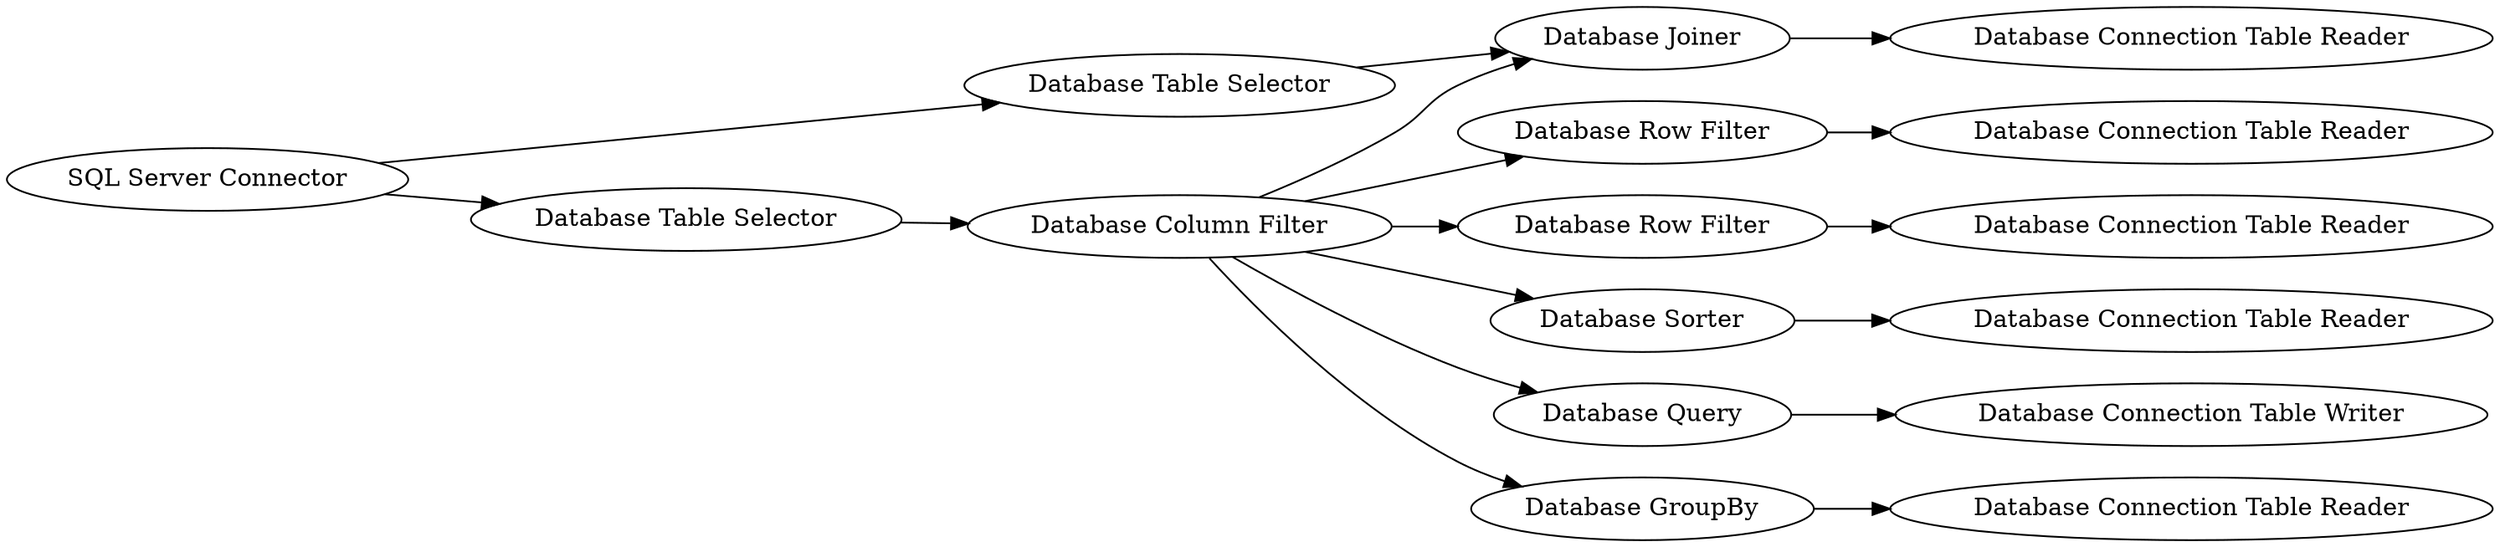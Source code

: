 digraph {
	180 -> 4
	180 -> 143
	180 -> 170
	180 -> 183
	180 -> 177
	183 -> 181
	143 -> 148
	178 -> 177
	177 -> 179
	142 -> 169
	4 -> 149
	180 -> 142
	9 -> 178
	174 -> 180
	9 -> 174
	170 -> 172
	170 [label="Database Sorter"]
	180 [label="Database Column Filter"]
	179 [label="Database Connection Table Reader"]
	148 [label="Database Connection Table Reader"]
	169 [label="Database Connection Table Reader"]
	9 [label="SQL Server Connector"]
	174 [label="Database Table Selector"]
	142 [label="Database GroupBy"]
	4 [label="Database Row Filter"]
	178 [label="Database Table Selector"]
	143 [label="Database Row Filter"]
	183 [label="Database Query"]
	181 [label="Database Connection Table Writer"]
	172 [label="Database Connection Table Reader"]
	177 [label="Database Joiner"]
	149 [label="Database Connection Table Reader"]
	rankdir=LR
}
